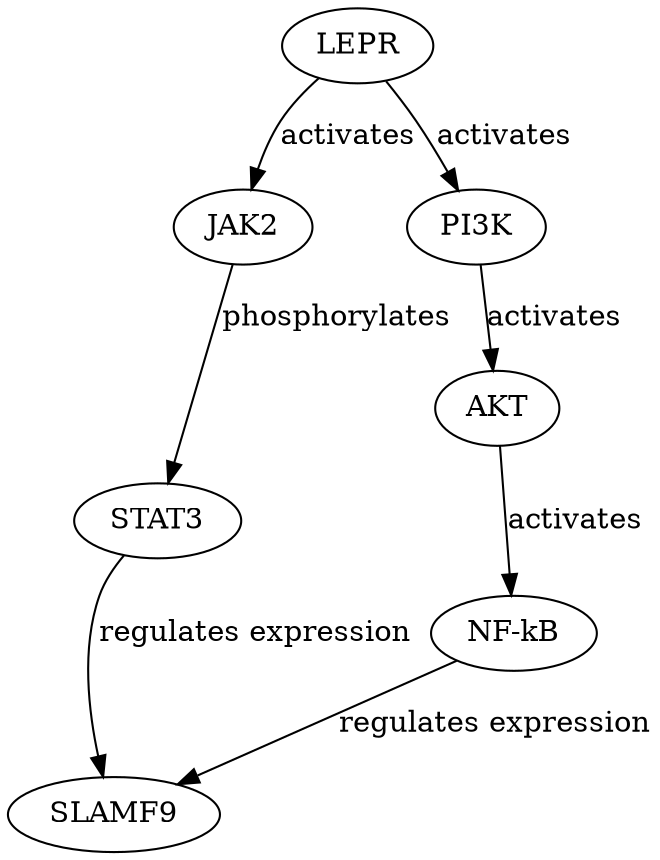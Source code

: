 digraph {
LEPR;
JAK2;
STAT3;
SLAMF9;
PI3K;
AKT;
"NF-kB";
LEPR -> JAK2 [key=0, label=activates, probability=0.9, evidence="LEPR activation leads to JAK2 phosphorylation (PMID: 11297596)"];
LEPR -> PI3K [key=0, label=activates, probability=0.8, evidence="LEPR activation can lead to PI3K pathway activation (PMID: 11297596)"];
JAK2 -> STAT3 [key=0, label=phosphorylates, probability=0.85, evidence="JAK2 phosphorylates STAT3 upon activation (PMID: 11297596)"];
STAT3 -> SLAMF9 [key=0, label="regulates expression", probability=0.6, evidence="STAT3 can regulate genes involved in immune response, potentially including SLAMF9 (PMID: 12893815)"];
PI3K -> AKT [key=0, label=activates, probability=0.75, evidence="PI3K activation leads to AKT phosphorylation (PMID: 11297596)"];
AKT -> "NF-kB" [key=0, label=activates, probability=0.7, evidence="AKT can activate NF-kB signaling (PMID: 12893815)"];
"NF-kB" -> SLAMF9 [key=0, label="regulates expression", probability=0.5, evidence="NF-kB regulates immune-related genes, potentially including SLAMF9 (PMID: 12893815)"];
}
